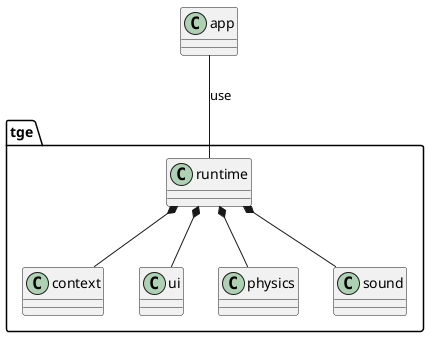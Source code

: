 ```plantuml
@startuml
app -- tge.runtime : use

tge.runtime *-- tge.context
tge.runtime *-- tge.ui
tge.runtime *-- tge.physics
tge.runtime *-- tge.sound

@enduml
```
